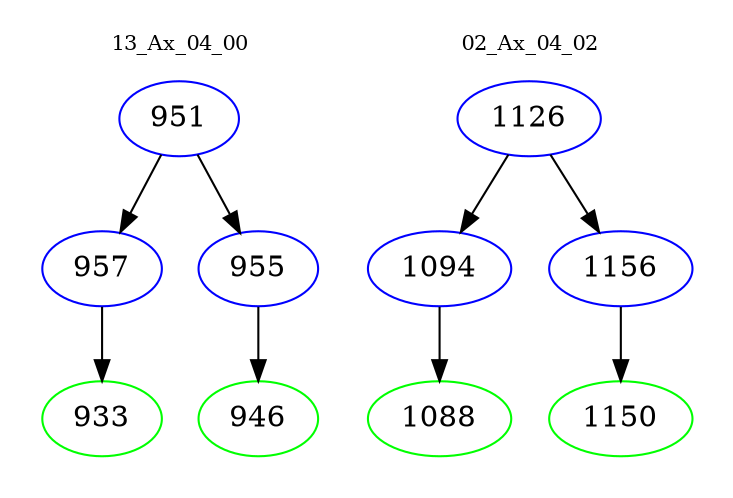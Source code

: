 digraph{
subgraph cluster_0 {
color = white
label = "13_Ax_04_00";
fontsize=10;
T0_951 [label="951", color="blue"]
T0_951 -> T0_957 [color="black"]
T0_957 [label="957", color="blue"]
T0_957 -> T0_933 [color="black"]
T0_933 [label="933", color="green"]
T0_951 -> T0_955 [color="black"]
T0_955 [label="955", color="blue"]
T0_955 -> T0_946 [color="black"]
T0_946 [label="946", color="green"]
}
subgraph cluster_1 {
color = white
label = "02_Ax_04_02";
fontsize=10;
T1_1126 [label="1126", color="blue"]
T1_1126 -> T1_1094 [color="black"]
T1_1094 [label="1094", color="blue"]
T1_1094 -> T1_1088 [color="black"]
T1_1088 [label="1088", color="green"]
T1_1126 -> T1_1156 [color="black"]
T1_1156 [label="1156", color="blue"]
T1_1156 -> T1_1150 [color="black"]
T1_1150 [label="1150", color="green"]
}
}
